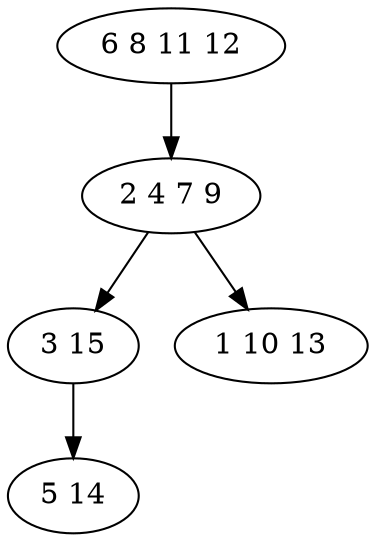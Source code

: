 digraph true_tree {
	"0" -> "1"
	"1" -> "2"
	"1" -> "3"
	"2" -> "4"
	"0" [label="6 8 11 12"];
	"1" [label="2 4 7 9"];
	"2" [label="3 15"];
	"3" [label="1 10 13"];
	"4" [label="5 14"];
}
